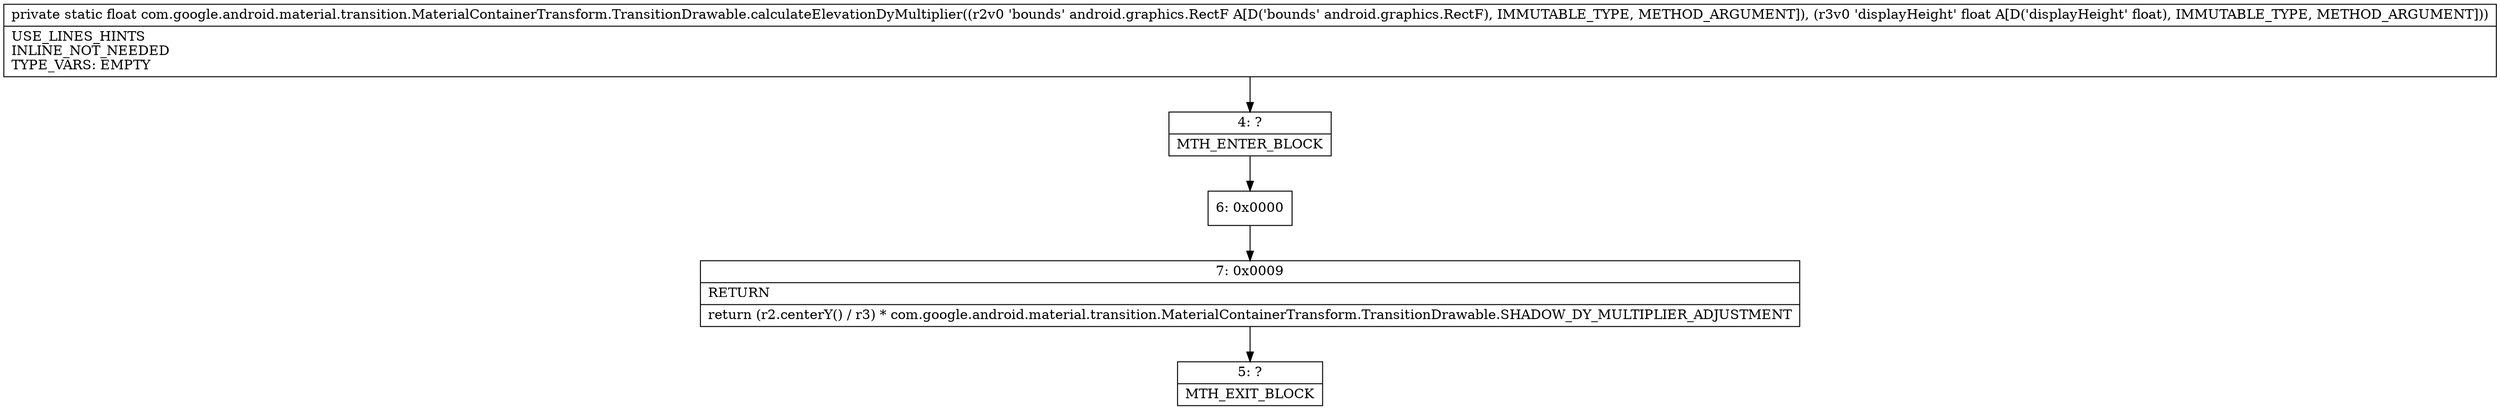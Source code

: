 digraph "CFG forcom.google.android.material.transition.MaterialContainerTransform.TransitionDrawable.calculateElevationDyMultiplier(Landroid\/graphics\/RectF;F)F" {
Node_4 [shape=record,label="{4\:\ ?|MTH_ENTER_BLOCK\l}"];
Node_6 [shape=record,label="{6\:\ 0x0000}"];
Node_7 [shape=record,label="{7\:\ 0x0009|RETURN\l|return (r2.centerY() \/ r3) * com.google.android.material.transition.MaterialContainerTransform.TransitionDrawable.SHADOW_DY_MULTIPLIER_ADJUSTMENT\l}"];
Node_5 [shape=record,label="{5\:\ ?|MTH_EXIT_BLOCK\l}"];
MethodNode[shape=record,label="{private static float com.google.android.material.transition.MaterialContainerTransform.TransitionDrawable.calculateElevationDyMultiplier((r2v0 'bounds' android.graphics.RectF A[D('bounds' android.graphics.RectF), IMMUTABLE_TYPE, METHOD_ARGUMENT]), (r3v0 'displayHeight' float A[D('displayHeight' float), IMMUTABLE_TYPE, METHOD_ARGUMENT]))  | USE_LINES_HINTS\lINLINE_NOT_NEEDED\lTYPE_VARS: EMPTY\l}"];
MethodNode -> Node_4;Node_4 -> Node_6;
Node_6 -> Node_7;
Node_7 -> Node_5;
}

